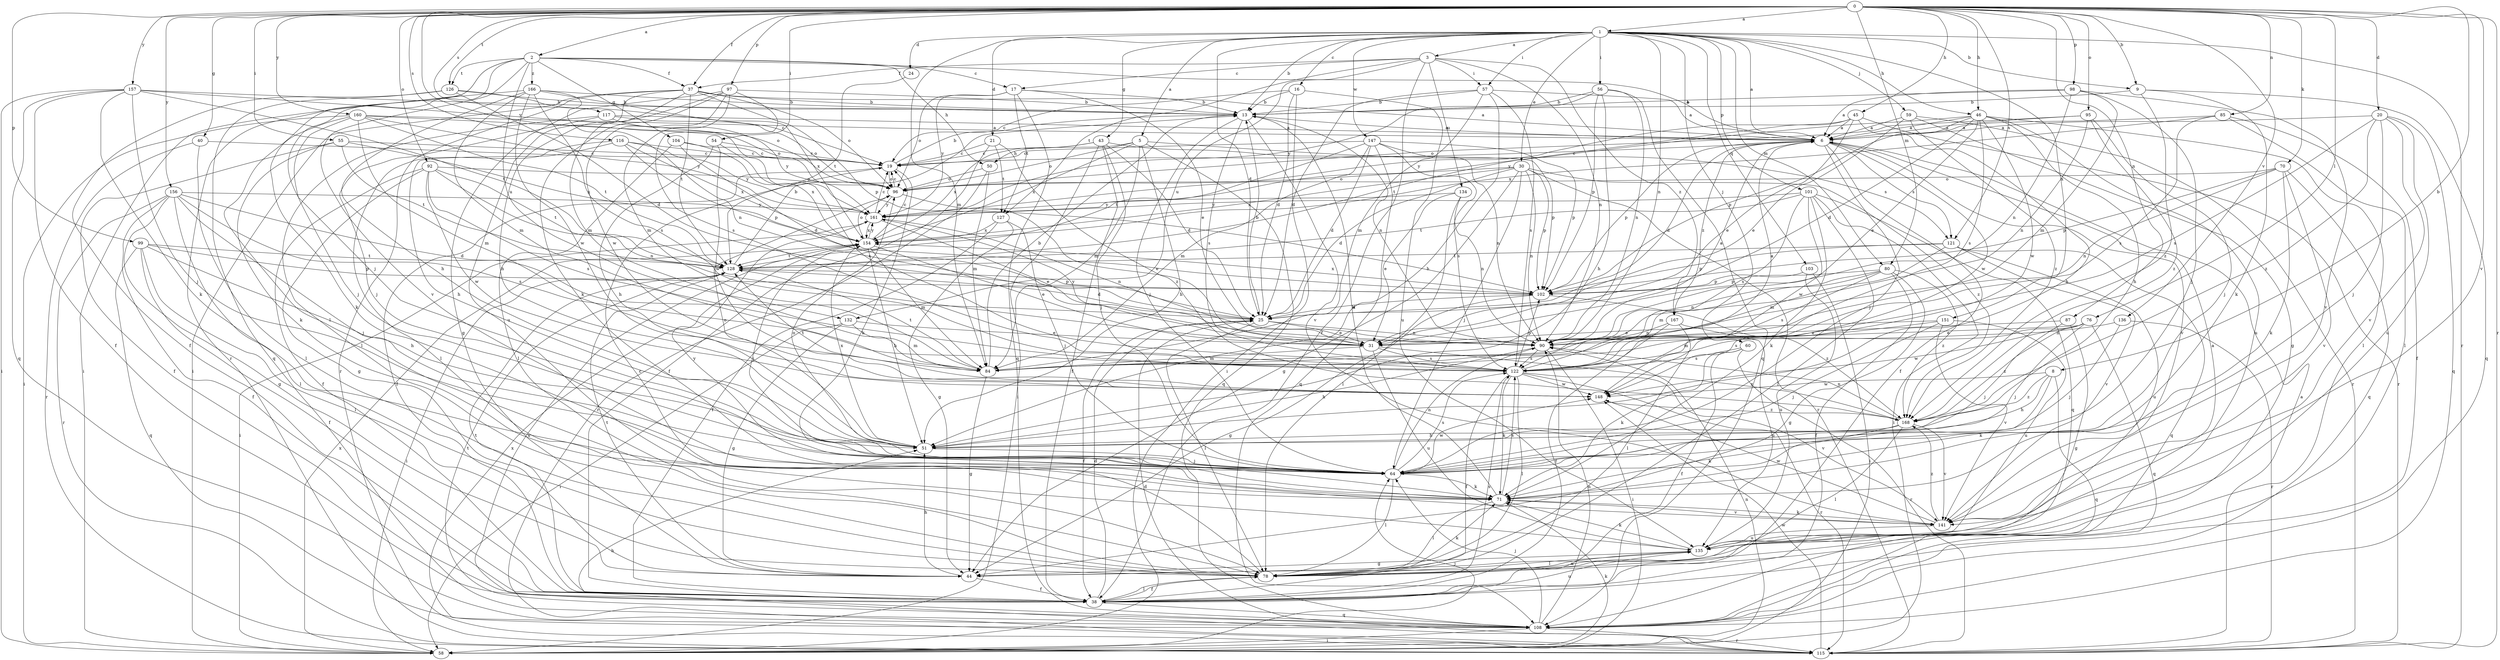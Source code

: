 strict digraph  {
0;
1;
2;
3;
5;
6;
8;
9;
13;
16;
17;
19;
20;
21;
24;
25;
30;
31;
37;
38;
40;
43;
44;
45;
46;
50;
51;
54;
55;
56;
57;
58;
59;
60;
64;
70;
71;
76;
78;
80;
84;
85;
87;
90;
92;
95;
96;
97;
98;
99;
101;
102;
103;
104;
108;
115;
116;
117;
121;
122;
126;
127;
128;
132;
134;
135;
136;
141;
147;
148;
151;
154;
156;
157;
160;
161;
166;
167;
168;
0 -> 1  [label=a];
0 -> 2  [label=a];
0 -> 8  [label=b];
0 -> 9  [label=b];
0 -> 20  [label=d];
0 -> 37  [label=f];
0 -> 40  [label=g];
0 -> 45  [label=h];
0 -> 46  [label=h];
0 -> 54  [label=i];
0 -> 55  [label=i];
0 -> 70  [label=k];
0 -> 76  [label=l];
0 -> 80  [label=m];
0 -> 85  [label=n];
0 -> 87  [label=n];
0 -> 92  [label=o];
0 -> 95  [label=o];
0 -> 97  [label=p];
0 -> 98  [label=p];
0 -> 99  [label=p];
0 -> 115  [label=r];
0 -> 116  [label=s];
0 -> 117  [label=s];
0 -> 121  [label=s];
0 -> 126  [label=t];
0 -> 136  [label=v];
0 -> 141  [label=v];
0 -> 156  [label=y];
0 -> 157  [label=y];
0 -> 160  [label=y];
0 -> 161  [label=y];
1 -> 3  [label=a];
1 -> 5  [label=a];
1 -> 6  [label=a];
1 -> 9  [label=b];
1 -> 13  [label=b];
1 -> 16  [label=c];
1 -> 21  [label=d];
1 -> 24  [label=d];
1 -> 25  [label=d];
1 -> 30  [label=e];
1 -> 43  [label=g];
1 -> 46  [label=h];
1 -> 56  [label=i];
1 -> 57  [label=i];
1 -> 59  [label=j];
1 -> 60  [label=j];
1 -> 80  [label=m];
1 -> 84  [label=m];
1 -> 90  [label=n];
1 -> 101  [label=p];
1 -> 103  [label=q];
1 -> 115  [label=r];
1 -> 147  [label=w];
1 -> 151  [label=x];
2 -> 6  [label=a];
2 -> 17  [label=c];
2 -> 37  [label=f];
2 -> 50  [label=h];
2 -> 64  [label=j];
2 -> 78  [label=l];
2 -> 104  [label=q];
2 -> 115  [label=r];
2 -> 126  [label=t];
2 -> 132  [label=u];
2 -> 141  [label=v];
2 -> 166  [label=z];
3 -> 17  [label=c];
3 -> 37  [label=f];
3 -> 38  [label=f];
3 -> 57  [label=i];
3 -> 90  [label=n];
3 -> 127  [label=t];
3 -> 132  [label=u];
3 -> 134  [label=u];
3 -> 167  [label=z];
5 -> 50  [label=h];
5 -> 51  [label=h];
5 -> 84  [label=m];
5 -> 96  [label=o];
5 -> 108  [label=q];
5 -> 121  [label=s];
5 -> 154  [label=x];
6 -> 19  [label=c];
6 -> 25  [label=d];
6 -> 38  [label=f];
6 -> 64  [label=j];
6 -> 102  [label=p];
6 -> 121  [label=s];
6 -> 141  [label=v];
6 -> 148  [label=w];
6 -> 167  [label=z];
8 -> 51  [label=h];
8 -> 71  [label=k];
8 -> 108  [label=q];
8 -> 148  [label=w];
8 -> 168  [label=z];
9 -> 13  [label=b];
9 -> 71  [label=k];
9 -> 108  [label=q];
9 -> 168  [label=z];
13 -> 6  [label=a];
13 -> 64  [label=j];
13 -> 90  [label=n];
13 -> 122  [label=s];
13 -> 141  [label=v];
16 -> 13  [label=b];
16 -> 19  [label=c];
16 -> 25  [label=d];
16 -> 58  [label=i];
16 -> 135  [label=u];
17 -> 13  [label=b];
17 -> 31  [label=e];
17 -> 96  [label=o];
17 -> 108  [label=q];
17 -> 127  [label=t];
17 -> 161  [label=y];
19 -> 13  [label=b];
19 -> 38  [label=f];
19 -> 71  [label=k];
19 -> 96  [label=o];
20 -> 6  [label=a];
20 -> 64  [label=j];
20 -> 108  [label=q];
20 -> 122  [label=s];
20 -> 135  [label=u];
20 -> 141  [label=v];
20 -> 168  [label=z];
21 -> 19  [label=c];
21 -> 38  [label=f];
21 -> 127  [label=t];
21 -> 168  [label=z];
24 -> 128  [label=t];
25 -> 13  [label=b];
25 -> 31  [label=e];
25 -> 38  [label=f];
25 -> 78  [label=l];
25 -> 90  [label=n];
30 -> 25  [label=d];
30 -> 44  [label=g];
30 -> 64  [label=j];
30 -> 90  [label=n];
30 -> 96  [label=o];
30 -> 102  [label=p];
30 -> 115  [label=r];
30 -> 154  [label=x];
30 -> 168  [label=z];
31 -> 84  [label=m];
31 -> 122  [label=s];
31 -> 135  [label=u];
31 -> 161  [label=y];
31 -> 168  [label=z];
37 -> 6  [label=a];
37 -> 13  [label=b];
37 -> 58  [label=i];
37 -> 84  [label=m];
37 -> 96  [label=o];
37 -> 102  [label=p];
37 -> 115  [label=r];
37 -> 128  [label=t];
37 -> 135  [label=u];
38 -> 25  [label=d];
38 -> 78  [label=l];
38 -> 108  [label=q];
38 -> 122  [label=s];
38 -> 128  [label=t];
38 -> 135  [label=u];
40 -> 19  [label=c];
40 -> 78  [label=l];
40 -> 115  [label=r];
43 -> 19  [label=c];
43 -> 25  [label=d];
43 -> 38  [label=f];
43 -> 58  [label=i];
43 -> 64  [label=j];
43 -> 102  [label=p];
43 -> 154  [label=x];
44 -> 38  [label=f];
44 -> 51  [label=h];
44 -> 128  [label=t];
45 -> 6  [label=a];
45 -> 31  [label=e];
45 -> 51  [label=h];
45 -> 115  [label=r];
45 -> 128  [label=t];
45 -> 161  [label=y];
46 -> 6  [label=a];
46 -> 25  [label=d];
46 -> 31  [label=e];
46 -> 51  [label=h];
46 -> 78  [label=l];
46 -> 102  [label=p];
46 -> 122  [label=s];
46 -> 135  [label=u];
46 -> 148  [label=w];
46 -> 161  [label=y];
50 -> 84  [label=m];
50 -> 96  [label=o];
50 -> 115  [label=r];
51 -> 64  [label=j];
51 -> 96  [label=o];
51 -> 154  [label=x];
54 -> 19  [label=c];
54 -> 51  [label=h];
54 -> 122  [label=s];
54 -> 148  [label=w];
55 -> 19  [label=c];
55 -> 38  [label=f];
55 -> 71  [label=k];
55 -> 128  [label=t];
55 -> 154  [label=x];
56 -> 13  [label=b];
56 -> 51  [label=h];
56 -> 90  [label=n];
56 -> 102  [label=p];
56 -> 108  [label=q];
56 -> 161  [label=y];
57 -> 6  [label=a];
57 -> 13  [label=b];
57 -> 25  [label=d];
57 -> 51  [label=h];
57 -> 84  [label=m];
57 -> 122  [label=s];
58 -> 64  [label=j];
58 -> 71  [label=k];
58 -> 90  [label=n];
58 -> 154  [label=x];
59 -> 6  [label=a];
59 -> 31  [label=e];
59 -> 44  [label=g];
59 -> 115  [label=r];
59 -> 168  [label=z];
60 -> 38  [label=f];
60 -> 71  [label=k];
60 -> 115  [label=r];
60 -> 122  [label=s];
64 -> 71  [label=k];
64 -> 78  [label=l];
64 -> 90  [label=n];
64 -> 96  [label=o];
64 -> 122  [label=s];
64 -> 148  [label=w];
70 -> 71  [label=k];
70 -> 90  [label=n];
70 -> 96  [label=o];
70 -> 102  [label=p];
70 -> 108  [label=q];
70 -> 141  [label=v];
71 -> 13  [label=b];
71 -> 78  [label=l];
71 -> 122  [label=s];
71 -> 141  [label=v];
71 -> 161  [label=y];
76 -> 31  [label=e];
76 -> 64  [label=j];
76 -> 108  [label=q];
76 -> 122  [label=s];
76 -> 148  [label=w];
76 -> 168  [label=z];
78 -> 19  [label=c];
78 -> 38  [label=f];
78 -> 71  [label=k];
78 -> 135  [label=u];
80 -> 38  [label=f];
80 -> 44  [label=g];
80 -> 84  [label=m];
80 -> 90  [label=n];
80 -> 102  [label=p];
80 -> 122  [label=s];
80 -> 168  [label=z];
84 -> 13  [label=b];
84 -> 44  [label=g];
84 -> 128  [label=t];
85 -> 6  [label=a];
85 -> 38  [label=f];
85 -> 78  [label=l];
85 -> 122  [label=s];
85 -> 154  [label=x];
87 -> 31  [label=e];
87 -> 44  [label=g];
87 -> 64  [label=j];
90 -> 6  [label=a];
90 -> 51  [label=h];
90 -> 58  [label=i];
90 -> 122  [label=s];
92 -> 38  [label=f];
92 -> 44  [label=g];
92 -> 90  [label=n];
92 -> 96  [label=o];
92 -> 122  [label=s];
92 -> 128  [label=t];
92 -> 148  [label=w];
95 -> 6  [label=a];
95 -> 64  [label=j];
95 -> 90  [label=n];
95 -> 96  [label=o];
95 -> 168  [label=z];
96 -> 19  [label=c];
96 -> 31  [label=e];
96 -> 161  [label=y];
97 -> 13  [label=b];
97 -> 44  [label=g];
97 -> 51  [label=h];
97 -> 71  [label=k];
97 -> 84  [label=m];
97 -> 122  [label=s];
97 -> 148  [label=w];
98 -> 6  [label=a];
98 -> 13  [label=b];
98 -> 64  [label=j];
98 -> 84  [label=m];
98 -> 90  [label=n];
98 -> 141  [label=v];
99 -> 38  [label=f];
99 -> 51  [label=h];
99 -> 78  [label=l];
99 -> 102  [label=p];
99 -> 108  [label=q];
99 -> 128  [label=t];
101 -> 58  [label=i];
101 -> 71  [label=k];
101 -> 78  [label=l];
101 -> 108  [label=q];
101 -> 122  [label=s];
101 -> 128  [label=t];
101 -> 148  [label=w];
101 -> 161  [label=y];
102 -> 25  [label=d];
102 -> 44  [label=g];
102 -> 154  [label=x];
102 -> 168  [label=z];
103 -> 58  [label=i];
103 -> 102  [label=p];
103 -> 135  [label=u];
104 -> 19  [label=c];
104 -> 25  [label=d];
104 -> 78  [label=l];
104 -> 154  [label=x];
108 -> 58  [label=i];
108 -> 64  [label=j];
108 -> 90  [label=n];
108 -> 115  [label=r];
108 -> 128  [label=t];
108 -> 154  [label=x];
115 -> 6  [label=a];
115 -> 25  [label=d];
115 -> 51  [label=h];
115 -> 148  [label=w];
115 -> 154  [label=x];
116 -> 19  [label=c];
116 -> 51  [label=h];
116 -> 78  [label=l];
116 -> 102  [label=p];
116 -> 154  [label=x];
116 -> 161  [label=y];
117 -> 6  [label=a];
117 -> 64  [label=j];
117 -> 78  [label=l];
117 -> 96  [label=o];
117 -> 161  [label=y];
121 -> 84  [label=m];
121 -> 102  [label=p];
121 -> 108  [label=q];
121 -> 128  [label=t];
121 -> 135  [label=u];
121 -> 141  [label=v];
122 -> 6  [label=a];
122 -> 38  [label=f];
122 -> 71  [label=k];
122 -> 78  [label=l];
122 -> 102  [label=p];
122 -> 115  [label=r];
122 -> 141  [label=v];
122 -> 148  [label=w];
126 -> 13  [label=b];
126 -> 19  [label=c];
126 -> 25  [label=d];
126 -> 38  [label=f];
126 -> 108  [label=q];
127 -> 38  [label=f];
127 -> 44  [label=g];
127 -> 64  [label=j];
127 -> 154  [label=x];
128 -> 13  [label=b];
128 -> 25  [label=d];
128 -> 58  [label=i];
128 -> 102  [label=p];
132 -> 31  [label=e];
132 -> 44  [label=g];
132 -> 58  [label=i];
132 -> 84  [label=m];
134 -> 31  [label=e];
134 -> 78  [label=l];
134 -> 90  [label=n];
134 -> 161  [label=y];
135 -> 6  [label=a];
135 -> 44  [label=g];
135 -> 71  [label=k];
135 -> 78  [label=l];
136 -> 64  [label=j];
136 -> 90  [label=n];
136 -> 115  [label=r];
141 -> 71  [label=k];
141 -> 135  [label=u];
141 -> 148  [label=w];
141 -> 168  [label=z];
147 -> 19  [label=c];
147 -> 25  [label=d];
147 -> 84  [label=m];
147 -> 90  [label=n];
147 -> 102  [label=p];
147 -> 108  [label=q];
147 -> 122  [label=s];
147 -> 128  [label=t];
148 -> 128  [label=t];
148 -> 168  [label=z];
151 -> 31  [label=e];
151 -> 64  [label=j];
151 -> 84  [label=m];
151 -> 135  [label=u];
151 -> 141  [label=v];
154 -> 19  [label=c];
154 -> 31  [label=e];
154 -> 51  [label=h];
154 -> 64  [label=j];
154 -> 84  [label=m];
154 -> 96  [label=o];
154 -> 128  [label=t];
154 -> 161  [label=y];
156 -> 25  [label=d];
156 -> 38  [label=f];
156 -> 44  [label=g];
156 -> 64  [label=j];
156 -> 78  [label=l];
156 -> 115  [label=r];
156 -> 122  [label=s];
156 -> 161  [label=y];
157 -> 13  [label=b];
157 -> 38  [label=f];
157 -> 58  [label=i];
157 -> 64  [label=j];
157 -> 71  [label=k];
157 -> 96  [label=o];
157 -> 108  [label=q];
157 -> 128  [label=t];
160 -> 6  [label=a];
160 -> 58  [label=i];
160 -> 64  [label=j];
160 -> 71  [label=k];
160 -> 84  [label=m];
160 -> 96  [label=o];
160 -> 128  [label=t];
160 -> 161  [label=y];
161 -> 19  [label=c];
161 -> 31  [label=e];
161 -> 58  [label=i];
161 -> 90  [label=n];
161 -> 154  [label=x];
166 -> 13  [label=b];
166 -> 51  [label=h];
166 -> 58  [label=i];
166 -> 84  [label=m];
166 -> 90  [label=n];
166 -> 122  [label=s];
166 -> 148  [label=w];
166 -> 154  [label=x];
167 -> 38  [label=f];
167 -> 78  [label=l];
167 -> 90  [label=n];
167 -> 135  [label=u];
168 -> 51  [label=h];
168 -> 71  [label=k];
168 -> 78  [label=l];
168 -> 90  [label=n];
168 -> 141  [label=v];
}
